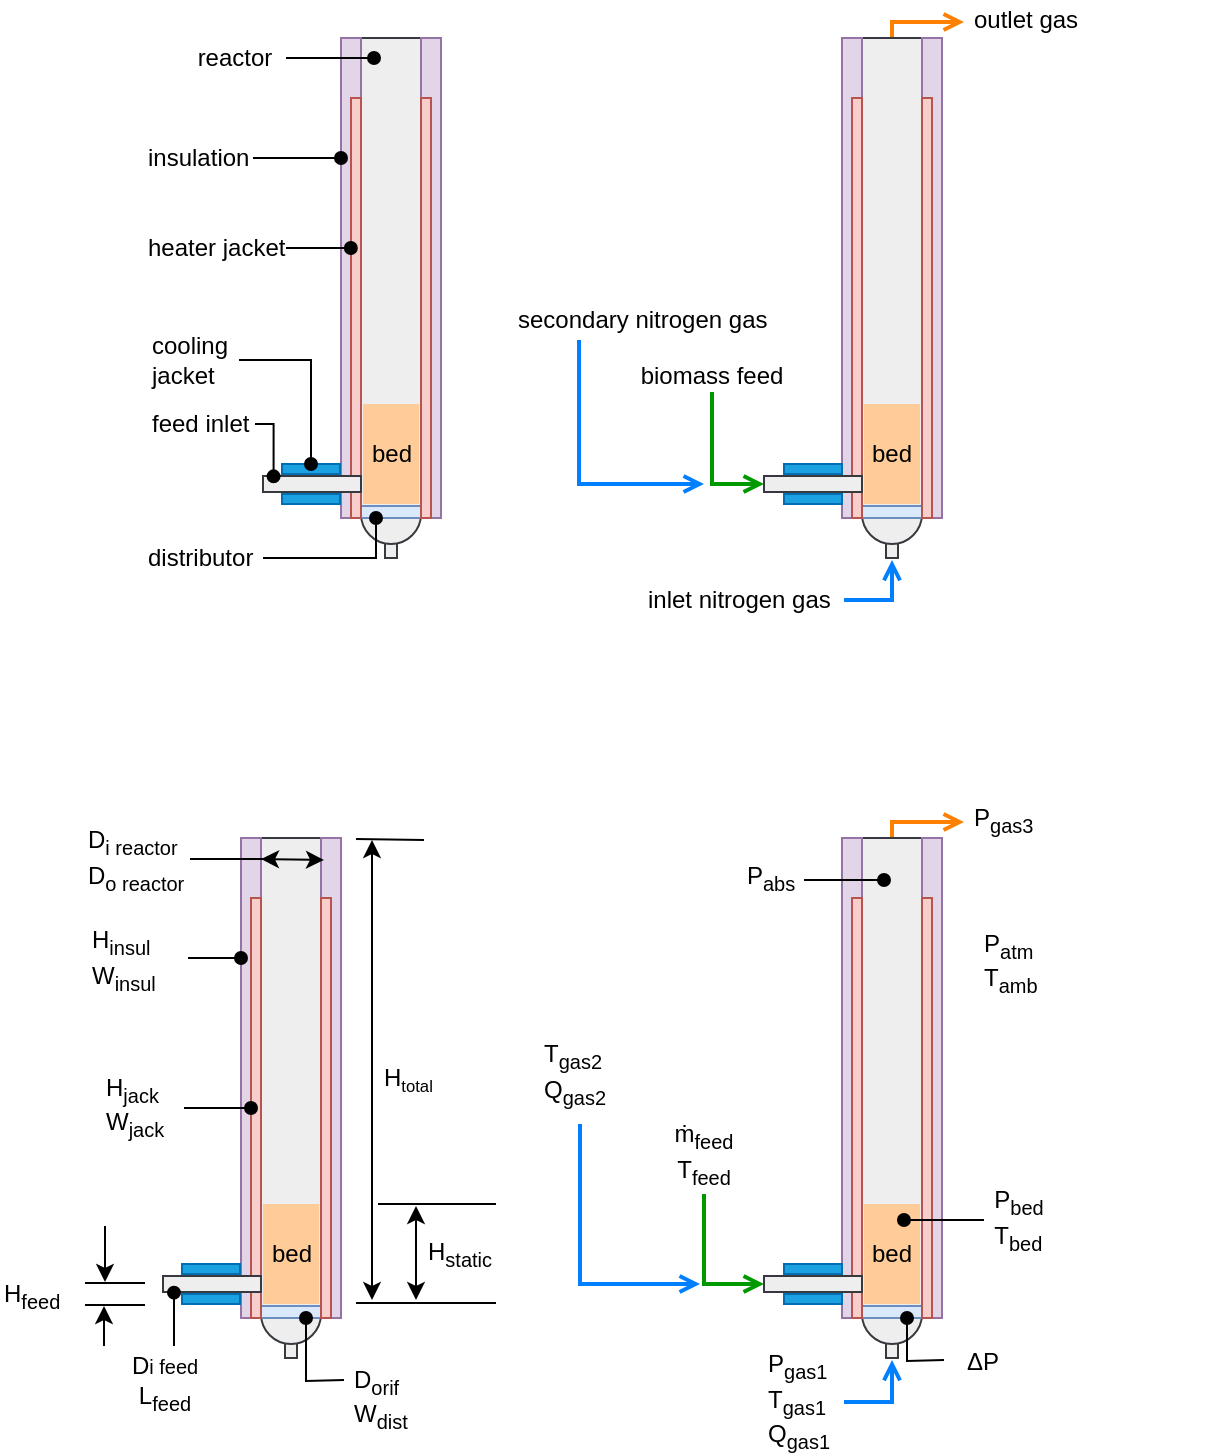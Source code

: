 <mxfile version="14.8.5" type="device"><diagram id="4ad51fd3-70ff-a4e5-f677-8db5c6e52edb" name="Page-1"><mxGraphModel dx="892" dy="936" grid="1" gridSize="10" guides="1" tooltips="1" connect="1" arrows="1" fold="1" page="1" pageScale="1" pageWidth="850" pageHeight="1100" background="#ffffff" math="0" shadow="0"><root><mxCell id="0"/><mxCell id="1" parent="0"/><mxCell id="55" style="edgeStyle=orthogonalEdgeStyle;rounded=0;html=1;exitX=0.5;exitY=0;endArrow=open;endFill=0;jettySize=auto;orthogonalLoop=1;fontSize=12;strokeColor=#FF8000;strokeWidth=2;" parent="1" edge="1"><mxGeometry relative="1" as="geometry"><Array as="points"><mxPoint x="594" y="71"/></Array><mxPoint x="630" y="71" as="targetPoint"/><mxPoint x="594" y="81" as="sourcePoint"/></mxGeometry></mxCell><mxCell id="58" style="edgeStyle=orthogonalEdgeStyle;rounded=0;html=1;entryX=0;entryY=0.5;startArrow=none;startFill=0;endArrow=open;endFill=0;jettySize=auto;orthogonalLoop=1;fontSize=12;exitX=0.5;exitY=1;fillColor=#ffcccc;strokeColor=#009900;strokeWidth=2;entryDx=0;entryDy=0;" parent="1" source="87" target="SjEWDNqRwHLaJAP08Qvx-151" edge="1"><mxGeometry relative="1" as="geometry"><mxPoint x="407" y="-206.882" as="sourcePoint"/></mxGeometry></mxCell><mxCell id="83" value="&lt;div style=&quot;text-align: left&quot;&gt;&lt;span&gt;outlet gas&lt;/span&gt;&lt;/div&gt;" style="text;html=1;strokeColor=none;fillColor=none;align=left;verticalAlign=middle;whiteSpace=wrap;rounded=0;fontSize=12;" parent="1" vertex="1"><mxGeometry x="633" y="60" width="70" height="20" as="geometry"/></mxCell><mxCell id="87" value="biomass feed&lt;br&gt;" style="text;html=1;strokeColor=none;fillColor=none;align=center;verticalAlign=middle;whiteSpace=wrap;rounded=0;fontSize=12;" parent="1" vertex="1"><mxGeometry x="444" y="240" width="120" height="16" as="geometry"/></mxCell><mxCell id="88" value="inlet nitrogen gas&lt;br&gt;" style="text;html=1;strokeColor=none;fillColor=none;align=left;verticalAlign=middle;whiteSpace=wrap;rounded=0;fontSize=12;" parent="1" vertex="1"><mxGeometry x="470" y="350" width="100" height="20" as="geometry"/></mxCell><mxCell id="SjEWDNqRwHLaJAP08Qvx-155" style="edgeStyle=orthogonalEdgeStyle;rounded=0;orthogonalLoop=1;jettySize=auto;html=1;exitX=0.25;exitY=1;exitDx=0;exitDy=0;endArrow=open;endFill=0;strokeColor=#007FFF;strokeWidth=2;fontSize=12;" parent="1" source="T4UXNO0-VUE7IAKGCVnR-90" edge="1"><mxGeometry relative="1" as="geometry"><mxPoint x="500" y="302" as="targetPoint"/><Array as="points"><mxPoint x="438" y="302"/></Array><mxPoint x="437.833" y="199.667" as="sourcePoint"/></mxGeometry></mxCell><mxCell id="T4UXNO0-VUE7IAKGCVnR-90" value="secondary nitrogen gas&lt;br&gt;" style="text;html=1;strokeColor=none;fillColor=none;align=left;verticalAlign=middle;whiteSpace=wrap;rounded=0;fontSize=12;" parent="1" vertex="1"><mxGeometry x="405" y="210" width="130" height="20" as="geometry"/></mxCell><mxCell id="SjEWDNqRwHLaJAP08Qvx-96" value="&lt;div style=&quot;text-align: center&quot;&gt;&lt;span&gt;reactor&lt;/span&gt;&lt;/div&gt;" style="text;html=1;strokeColor=none;fillColor=none;align=center;verticalAlign=middle;whiteSpace=wrap;rounded=0;fontSize=12;" parent="1" vertex="1"><mxGeometry x="240" y="79" width="51" height="20" as="geometry"/></mxCell><mxCell id="SjEWDNqRwHLaJAP08Qvx-98" value="insulation&lt;br&gt;" style="text;html=1;strokeColor=none;fillColor=none;align=left;verticalAlign=middle;whiteSpace=wrap;rounded=0;fontSize=12;" parent="1" vertex="1"><mxGeometry x="219.5" y="129" width="55" height="20" as="geometry"/></mxCell><mxCell id="SjEWDNqRwHLaJAP08Qvx-100" value="heater jacket" style="text;html=1;strokeColor=none;fillColor=none;align=left;verticalAlign=middle;whiteSpace=wrap;rounded=0;fontSize=12;" parent="1" vertex="1"><mxGeometry x="220" y="174" width="71" height="20" as="geometry"/></mxCell><mxCell id="SjEWDNqRwHLaJAP08Qvx-104" value="feed inlet" style="text;html=1;strokeColor=none;fillColor=none;align=left;verticalAlign=middle;whiteSpace=wrap;rounded=0;fontSize=12;" parent="1" vertex="1"><mxGeometry x="221.5" y="262" width="54" height="20" as="geometry"/></mxCell><mxCell id="SjEWDNqRwHLaJAP08Qvx-115" value="distributor" style="text;html=1;strokeColor=none;fillColor=none;align=left;verticalAlign=middle;whiteSpace=wrap;rounded=0;fontSize=12;" parent="1" vertex="1"><mxGeometry x="219.5" y="329" width="60" height="20" as="geometry"/></mxCell><mxCell id="SjEWDNqRwHLaJAP08Qvx-137" style="rounded=0;orthogonalLoop=1;jettySize=auto;html=1;exitX=0.5;exitY=0;exitDx=0;exitDy=0;entryX=0.25;entryY=1;entryDx=0;entryDy=0;endArrow=oval;endFill=1;fontSize=12;" parent="1" edge="1"><mxGeometry relative="1" as="geometry"><mxPoint x="353" y="610" as="sourcePoint"/></mxGeometry></mxCell><mxCell id="90" style="edgeStyle=orthogonalEdgeStyle;rounded=0;html=1;exitX=1;exitY=0.5;startArrow=none;startFill=0;endArrow=open;endFill=0;endSize=6;jettySize=auto;orthogonalLoop=1;fontSize=12;fillColor=#0050ef;strokeColor=#007FFF;strokeWidth=2;exitDx=0;exitDy=0;" parent="1" source="88" edge="1"><mxGeometry relative="1" as="geometry"><mxPoint x="570" y="390" as="sourcePoint"/><mxPoint x="594" y="340" as="targetPoint"/></mxGeometry></mxCell><mxCell id="SjEWDNqRwHLaJAP08Qvx-93" value="" style="rounded=0;whiteSpace=wrap;html=1;fillColor=#eeeeee;strokeColor=#36393d;" parent="1" vertex="1"><mxGeometry x="340.5" y="329" width="6" height="10" as="geometry"/></mxCell><mxCell id="SjEWDNqRwHLaJAP08Qvx-90" value="" style="ellipse;whiteSpace=wrap;html=1;aspect=fixed;fillColor=#eeeeee;strokeColor=#36393d;" parent="1" vertex="1"><mxGeometry x="328.5" y="302" width="30" height="30" as="geometry"/></mxCell><mxCell id="hAbOn82u2YmF8EZEdSJt-90" value="" style="rounded=0;whiteSpace=wrap;html=1;fillColor=#eeeeee;strokeColor=#36393d;" parent="1" vertex="1"><mxGeometry x="328.5" y="79" width="30" height="240" as="geometry"/></mxCell><mxCell id="hAbOn82u2YmF8EZEdSJt-91" value="" style="rounded=0;whiteSpace=wrap;html=1;fillColor=#e1d5e7;strokeColor=#9673a6;" parent="1" vertex="1"><mxGeometry x="358.5" y="79" width="10" height="240" as="geometry"/></mxCell><mxCell id="hAbOn82u2YmF8EZEdSJt-92" value="" style="rounded=0;whiteSpace=wrap;html=1;fillColor=#e1d5e7;strokeColor=#9673a6;" parent="1" vertex="1"><mxGeometry x="318.5" y="79" width="10" height="240" as="geometry"/></mxCell><mxCell id="hAbOn82u2YmF8EZEdSJt-93" value="" style="rounded=0;whiteSpace=wrap;html=1;fillColor=#dae8fc;fontSize=12;align=left;strokeColor=#6c8ebf;" parent="1" vertex="1"><mxGeometry x="328.5" y="313" width="30" height="6" as="geometry"/></mxCell><mxCell id="hAbOn82u2YmF8EZEdSJt-95" value="" style="rounded=0;whiteSpace=wrap;html=1;fillColor=#f8cecc;strokeColor=#b85450;" parent="1" vertex="1"><mxGeometry x="358.5" y="109" width="5" height="210" as="geometry"/></mxCell><mxCell id="hAbOn82u2YmF8EZEdSJt-96" value="" style="rounded=0;whiteSpace=wrap;html=1;fillColor=#f8cecc;strokeColor=#b85450;" parent="1" vertex="1"><mxGeometry x="323.5" y="109" width="5" height="210" as="geometry"/></mxCell><mxCell id="hAbOn82u2YmF8EZEdSJt-97" value="bed" style="rounded=0;whiteSpace=wrap;html=1;fontSize=12;align=center;fillColor=#FFCC99;strokeColor=none;" parent="1" vertex="1"><mxGeometry x="329.5" y="262" width="28" height="50" as="geometry"/></mxCell><mxCell id="hAbOn82u2YmF8EZEdSJt-98" value="" style="rounded=0;whiteSpace=wrap;html=1;fillColor=#eeeeee;strokeColor=#36393d;" parent="1" vertex="1"><mxGeometry x="279.5" y="298" width="49" height="8" as="geometry"/></mxCell><mxCell id="SjEWDNqRwHLaJAP08Qvx-142" value="" style="rounded=0;whiteSpace=wrap;html=1;fillColor=#eeeeee;strokeColor=#36393d;" parent="1" vertex="1"><mxGeometry x="591" y="329" width="6" height="10" as="geometry"/></mxCell><mxCell id="SjEWDNqRwHLaJAP08Qvx-143" value="" style="ellipse;whiteSpace=wrap;html=1;aspect=fixed;fillColor=#eeeeee;strokeColor=#36393d;" parent="1" vertex="1"><mxGeometry x="579" y="302" width="30" height="30" as="geometry"/></mxCell><mxCell id="SjEWDNqRwHLaJAP08Qvx-144" value="" style="rounded=0;whiteSpace=wrap;html=1;fillColor=#eeeeee;strokeColor=#36393d;" parent="1" vertex="1"><mxGeometry x="579" y="79" width="30" height="240" as="geometry"/></mxCell><mxCell id="SjEWDNqRwHLaJAP08Qvx-145" value="" style="rounded=0;whiteSpace=wrap;html=1;fillColor=#e1d5e7;strokeColor=#9673a6;" parent="1" vertex="1"><mxGeometry x="609" y="79" width="10" height="240" as="geometry"/></mxCell><mxCell id="SjEWDNqRwHLaJAP08Qvx-146" value="" style="rounded=0;whiteSpace=wrap;html=1;fillColor=#e1d5e7;strokeColor=#9673a6;" parent="1" vertex="1"><mxGeometry x="569" y="79" width="10" height="240" as="geometry"/></mxCell><mxCell id="SjEWDNqRwHLaJAP08Qvx-147" value="" style="rounded=0;whiteSpace=wrap;html=1;fillColor=#dae8fc;fontSize=12;align=left;strokeColor=#6c8ebf;" parent="1" vertex="1"><mxGeometry x="579" y="313" width="30" height="6" as="geometry"/></mxCell><mxCell id="SjEWDNqRwHLaJAP08Qvx-148" value="" style="rounded=0;whiteSpace=wrap;html=1;fillColor=#f8cecc;strokeColor=#b85450;" parent="1" vertex="1"><mxGeometry x="609" y="109" width="5" height="210" as="geometry"/></mxCell><mxCell id="SjEWDNqRwHLaJAP08Qvx-149" value="" style="rounded=0;whiteSpace=wrap;html=1;fillColor=#f8cecc;strokeColor=#b85450;" parent="1" vertex="1"><mxGeometry x="574" y="109" width="5" height="210" as="geometry"/></mxCell><mxCell id="SjEWDNqRwHLaJAP08Qvx-150" value="bed" style="rounded=0;whiteSpace=wrap;html=1;fontSize=12;align=center;fillColor=#FFCC99;strokeColor=none;" parent="1" vertex="1"><mxGeometry x="580" y="262" width="28" height="50" as="geometry"/></mxCell><mxCell id="SjEWDNqRwHLaJAP08Qvx-151" value="" style="rounded=0;whiteSpace=wrap;html=1;fillColor=#eeeeee;strokeColor=#36393d;" parent="1" vertex="1"><mxGeometry x="530" y="298" width="49" height="8" as="geometry"/></mxCell><mxCell id="SjEWDNqRwHLaJAP08Qvx-113" value="" style="endArrow=oval;html=1;fontSize=12;exitX=1;exitY=0.5;exitDx=0;exitDy=0;endFill=1;" parent="1" source="SjEWDNqRwHLaJAP08Qvx-96" edge="1"><mxGeometry width="50" height="50" relative="1" as="geometry"><mxPoint x="180" y="420" as="sourcePoint"/><mxPoint x="335" y="89" as="targetPoint"/></mxGeometry></mxCell><mxCell id="SjEWDNqRwHLaJAP08Qvx-114" style="edgeStyle=orthogonalEdgeStyle;rounded=0;orthogonalLoop=1;jettySize=auto;html=1;exitX=1;exitY=0.5;exitDx=0;exitDy=0;endArrow=oval;endFill=1;fontSize=12;entryX=0;entryY=0.25;entryDx=0;entryDy=0;" parent="1" source="SjEWDNqRwHLaJAP08Qvx-98" target="hAbOn82u2YmF8EZEdSJt-92" edge="1"><mxGeometry relative="1" as="geometry"><mxPoint x="320" y="140" as="targetPoint"/></mxGeometry></mxCell><mxCell id="NOLON01E7DxUHI6wluDE-100" style="edgeStyle=orthogonalEdgeStyle;rounded=0;orthogonalLoop=1;jettySize=auto;html=1;exitX=1;exitY=0.5;exitDx=0;exitDy=0;entryX=0.25;entryY=1;entryDx=0;entryDy=0;endArrow=oval;endFill=1;" parent="1" source="SjEWDNqRwHLaJAP08Qvx-115" target="hAbOn82u2YmF8EZEdSJt-93" edge="1"><mxGeometry relative="1" as="geometry"/></mxCell><mxCell id="Pocthc17qIwH0nj-Cprf-90" style="edgeStyle=orthogonalEdgeStyle;rounded=0;orthogonalLoop=1;jettySize=auto;html=1;exitX=1;exitY=0.5;exitDx=0;exitDy=0;entryX=0;entryY=0.5;entryDx=0;entryDy=0;endArrow=oval;endFill=1;" parent="1" source="SjEWDNqRwHLaJAP08Qvx-100" edge="1"><mxGeometry relative="1" as="geometry"><mxPoint x="323.414" y="184.034" as="targetPoint"/></mxGeometry></mxCell><mxCell id="lckenigirCeKDrySa6JL-90" value="" style="rounded=0;whiteSpace=wrap;html=1;fillColor=#1ba1e2;strokeColor=#006EAF;fontColor=#ffffff;" parent="1" vertex="1"><mxGeometry x="289" y="292" width="29" height="5" as="geometry"/></mxCell><mxCell id="lckenigirCeKDrySa6JL-91" value="" style="rounded=0;whiteSpace=wrap;html=1;fillColor=#1ba1e2;strokeColor=#006EAF;fontColor=#ffffff;" parent="1" vertex="1"><mxGeometry x="289" y="307" width="29" height="5" as="geometry"/></mxCell><mxCell id="lckenigirCeKDrySa6JL-94" style="edgeStyle=orthogonalEdgeStyle;rounded=0;orthogonalLoop=1;jettySize=auto;html=1;exitX=1;exitY=0.5;exitDx=0;exitDy=0;entryX=0.108;entryY=0.022;entryDx=0;entryDy=0;entryPerimeter=0;endArrow=oval;endFill=1;" parent="1" source="SjEWDNqRwHLaJAP08Qvx-104" target="hAbOn82u2YmF8EZEdSJt-98" edge="1"><mxGeometry relative="1" as="geometry"/></mxCell><mxCell id="lckenigirCeKDrySa6JL-96" style="edgeStyle=orthogonalEdgeStyle;rounded=0;orthogonalLoop=1;jettySize=auto;html=1;exitX=1;exitY=0.5;exitDx=0;exitDy=0;entryX=0.5;entryY=0;entryDx=0;entryDy=0;endArrow=oval;endFill=1;" parent="1" source="lckenigirCeKDrySa6JL-95" target="lckenigirCeKDrySa6JL-90" edge="1"><mxGeometry relative="1" as="geometry"/></mxCell><mxCell id="lckenigirCeKDrySa6JL-95" value="cooling&lt;br&gt;jacket&lt;br&gt;" style="text;html=1;strokeColor=none;fillColor=none;align=left;verticalAlign=middle;whiteSpace=wrap;rounded=0;fontSize=12;" parent="1" vertex="1"><mxGeometry x="221.5" y="230" width="46" height="20" as="geometry"/></mxCell><mxCell id="lckenigirCeKDrySa6JL-97" value="" style="rounded=0;whiteSpace=wrap;html=1;fillColor=#1ba1e2;strokeColor=#006EAF;fontColor=#ffffff;" parent="1" vertex="1"><mxGeometry x="540" y="307" width="29" height="5" as="geometry"/></mxCell><mxCell id="lckenigirCeKDrySa6JL-98" value="" style="rounded=0;whiteSpace=wrap;html=1;fillColor=#1ba1e2;strokeColor=#006EAF;fontColor=#ffffff;" parent="1" vertex="1"><mxGeometry x="540" y="292" width="29" height="5" as="geometry"/></mxCell><mxCell id="XcNy8HgFkYAePcjK_1Oy-90" style="edgeStyle=orthogonalEdgeStyle;rounded=0;html=1;exitX=0.5;exitY=0;endArrow=open;endFill=0;jettySize=auto;orthogonalLoop=1;fontSize=12;strokeColor=#FF8000;strokeWidth=2;" parent="1" edge="1"><mxGeometry relative="1" as="geometry"><Array as="points"><mxPoint x="594" y="471"/></Array><mxPoint x="630" y="471" as="targetPoint"/><mxPoint x="594" y="481" as="sourcePoint"/></mxGeometry></mxCell><mxCell id="XcNy8HgFkYAePcjK_1Oy-91" style="edgeStyle=orthogonalEdgeStyle;rounded=0;html=1;entryX=0;entryY=0.5;startArrow=none;startFill=0;endArrow=open;endFill=0;jettySize=auto;orthogonalLoop=1;fontSize=12;exitX=0.5;exitY=1;fillColor=#ffcccc;strokeColor=#009900;strokeWidth=2;entryDx=0;entryDy=0;" parent="1" source="XcNy8HgFkYAePcjK_1Oy-93" target="XcNy8HgFkYAePcjK_1Oy-118" edge="1"><mxGeometry relative="1" as="geometry"><mxPoint x="407" y="193.118" as="sourcePoint"/></mxGeometry></mxCell><mxCell id="XcNy8HgFkYAePcjK_1Oy-92" value="&lt;div style=&quot;text-align: left&quot;&gt;P&lt;sub&gt;gas3&lt;/sub&gt;&lt;/div&gt;" style="text;html=1;strokeColor=none;fillColor=none;align=left;verticalAlign=middle;whiteSpace=wrap;rounded=0;fontSize=12;" parent="1" vertex="1"><mxGeometry x="633" y="460" width="122" height="20" as="geometry"/></mxCell><mxCell id="XcNy8HgFkYAePcjK_1Oy-93" value="ṁ&lt;sub&gt;feed&lt;/sub&gt;&lt;br&gt;T&lt;sub&gt;feed&lt;/sub&gt;" style="text;html=1;strokeColor=none;fillColor=none;align=center;verticalAlign=bottom;whiteSpace=wrap;rounded=0;fontSize=12;" parent="1" vertex="1"><mxGeometry x="470" y="621" width="60" height="36" as="geometry"/></mxCell><mxCell id="XcNy8HgFkYAePcjK_1Oy-94" value="P&lt;sub&gt;gas1&lt;/sub&gt;&lt;br&gt;T&lt;sub&gt;gas1&lt;/sub&gt;&lt;br&gt;Q&lt;sub&gt;gas1&lt;/sub&gt;" style="text;html=1;strokeColor=none;fillColor=none;align=left;verticalAlign=middle;whiteSpace=wrap;rounded=0;fontSize=12;" parent="1" vertex="1"><mxGeometry x="530" y="735" width="40" height="52" as="geometry"/></mxCell><mxCell id="XcNy8HgFkYAePcjK_1Oy-96" value="T&lt;sub&gt;gas2&lt;/sub&gt;&lt;br&gt;Q&lt;sub&gt;gas2&lt;/sub&gt;" style="text;html=1;strokeColor=none;fillColor=none;align=left;verticalAlign=middle;whiteSpace=wrap;rounded=0;fontSize=12;" parent="1" vertex="1"><mxGeometry x="418" y="572" width="40" height="49" as="geometry"/></mxCell><mxCell id="XcNy8HgFkYAePcjK_1Oy-97" value="&lt;div style=&quot;text-align: left&quot;&gt;D&lt;sub&gt;i reactor&lt;/sub&gt;&lt;/div&gt;&lt;div style=&quot;text-align: left&quot;&gt;D&lt;sub&gt;o reactor&lt;/sub&gt;&lt;/div&gt;" style="text;html=1;strokeColor=none;fillColor=none;align=left;verticalAlign=middle;whiteSpace=wrap;rounded=0;fontSize=12;" parent="1" vertex="1"><mxGeometry x="190" y="470" width="53" height="39" as="geometry"/></mxCell><mxCell id="XcNy8HgFkYAePcjK_1Oy-98" style="edgeStyle=orthogonalEdgeStyle;rounded=0;html=1;exitX=1;exitY=0.5;startArrow=none;startFill=0;endArrow=open;endFill=0;endSize=6;jettySize=auto;orthogonalLoop=1;fontSize=12;fillColor=#0050ef;strokeColor=#007FFF;strokeWidth=2;exitDx=0;exitDy=0;" parent="1" source="XcNy8HgFkYAePcjK_1Oy-94" edge="1"><mxGeometry relative="1" as="geometry"><mxPoint x="570" y="790" as="sourcePoint"/><mxPoint x="594" y="740" as="targetPoint"/></mxGeometry></mxCell><mxCell id="XcNy8HgFkYAePcjK_1Oy-99" value="" style="rounded=0;whiteSpace=wrap;html=1;fillColor=#eeeeee;strokeColor=#36393d;" parent="1" vertex="1"><mxGeometry x="290.5" y="729" width="6" height="10" as="geometry"/></mxCell><mxCell id="XcNy8HgFkYAePcjK_1Oy-100" value="" style="ellipse;whiteSpace=wrap;html=1;aspect=fixed;fillColor=#eeeeee;strokeColor=#36393d;" parent="1" vertex="1"><mxGeometry x="278.5" y="702" width="30" height="30" as="geometry"/></mxCell><mxCell id="XcNy8HgFkYAePcjK_1Oy-101" value="" style="rounded=0;whiteSpace=wrap;html=1;fillColor=#eeeeee;strokeColor=#36393d;" parent="1" vertex="1"><mxGeometry x="278.5" y="479" width="30" height="240" as="geometry"/></mxCell><mxCell id="XcNy8HgFkYAePcjK_1Oy-102" value="" style="rounded=0;whiteSpace=wrap;html=1;fillColor=#e1d5e7;strokeColor=#9673a6;" parent="1" vertex="1"><mxGeometry x="308.5" y="479" width="10" height="240" as="geometry"/></mxCell><mxCell id="XcNy8HgFkYAePcjK_1Oy-103" value="" style="rounded=0;whiteSpace=wrap;html=1;fillColor=#e1d5e7;strokeColor=#9673a6;" parent="1" vertex="1"><mxGeometry x="268.5" y="479" width="10" height="240" as="geometry"/></mxCell><mxCell id="XcNy8HgFkYAePcjK_1Oy-104" value="" style="rounded=0;whiteSpace=wrap;html=1;fillColor=#dae8fc;fontSize=12;align=left;strokeColor=#6c8ebf;" parent="1" vertex="1"><mxGeometry x="278.5" y="713" width="30" height="6" as="geometry"/></mxCell><mxCell id="XcNy8HgFkYAePcjK_1Oy-105" value="" style="rounded=0;whiteSpace=wrap;html=1;fillColor=#f8cecc;strokeColor=#b85450;" parent="1" vertex="1"><mxGeometry x="308.5" y="509" width="5" height="210" as="geometry"/></mxCell><mxCell id="XcNy8HgFkYAePcjK_1Oy-106" value="" style="rounded=0;whiteSpace=wrap;html=1;fillColor=#f8cecc;strokeColor=#b85450;" parent="1" vertex="1"><mxGeometry x="273.5" y="509" width="5" height="210" as="geometry"/></mxCell><mxCell id="XcNy8HgFkYAePcjK_1Oy-107" value="bed" style="rounded=0;whiteSpace=wrap;html=1;fontSize=12;align=center;fillColor=#FFCC99;strokeColor=none;" parent="1" vertex="1"><mxGeometry x="279.5" y="662" width="28" height="50" as="geometry"/></mxCell><mxCell id="XcNy8HgFkYAePcjK_1Oy-108" value="" style="rounded=0;whiteSpace=wrap;html=1;fillColor=#eeeeee;strokeColor=#36393d;" parent="1" vertex="1"><mxGeometry x="229.5" y="698" width="49" height="8" as="geometry"/></mxCell><mxCell id="XcNy8HgFkYAePcjK_1Oy-109" value="" style="rounded=0;whiteSpace=wrap;html=1;fillColor=#eeeeee;strokeColor=#36393d;" parent="1" vertex="1"><mxGeometry x="591" y="729" width="6" height="10" as="geometry"/></mxCell><mxCell id="XcNy8HgFkYAePcjK_1Oy-110" value="" style="ellipse;whiteSpace=wrap;html=1;aspect=fixed;fillColor=#eeeeee;strokeColor=#36393d;" parent="1" vertex="1"><mxGeometry x="579" y="702" width="30" height="30" as="geometry"/></mxCell><mxCell id="XcNy8HgFkYAePcjK_1Oy-111" value="" style="rounded=0;whiteSpace=wrap;html=1;fillColor=#eeeeee;strokeColor=#36393d;" parent="1" vertex="1"><mxGeometry x="579" y="479" width="30" height="240" as="geometry"/></mxCell><mxCell id="XcNy8HgFkYAePcjK_1Oy-112" value="" style="rounded=0;whiteSpace=wrap;html=1;fillColor=#e1d5e7;strokeColor=#9673a6;" parent="1" vertex="1"><mxGeometry x="609" y="479" width="10" height="240" as="geometry"/></mxCell><mxCell id="XcNy8HgFkYAePcjK_1Oy-113" value="" style="rounded=0;whiteSpace=wrap;html=1;fillColor=#e1d5e7;strokeColor=#9673a6;" parent="1" vertex="1"><mxGeometry x="569" y="479" width="10" height="240" as="geometry"/></mxCell><mxCell id="XcNy8HgFkYAePcjK_1Oy-114" value="" style="rounded=0;whiteSpace=wrap;html=1;fillColor=#dae8fc;fontSize=12;align=left;strokeColor=#6c8ebf;" parent="1" vertex="1"><mxGeometry x="579" y="713" width="30" height="6" as="geometry"/></mxCell><mxCell id="XcNy8HgFkYAePcjK_1Oy-115" value="" style="rounded=0;whiteSpace=wrap;html=1;fillColor=#f8cecc;strokeColor=#b85450;" parent="1" vertex="1"><mxGeometry x="609" y="509" width="5" height="210" as="geometry"/></mxCell><mxCell id="XcNy8HgFkYAePcjK_1Oy-116" value="" style="rounded=0;whiteSpace=wrap;html=1;fillColor=#f8cecc;strokeColor=#b85450;" parent="1" vertex="1"><mxGeometry x="574" y="509" width="5" height="210" as="geometry"/></mxCell><mxCell id="XcNy8HgFkYAePcjK_1Oy-117" value="bed" style="rounded=0;whiteSpace=wrap;html=1;fontSize=12;align=center;fillColor=#FFCC99;strokeColor=none;" parent="1" vertex="1"><mxGeometry x="580" y="662" width="28" height="50" as="geometry"/></mxCell><mxCell id="XcNy8HgFkYAePcjK_1Oy-118" value="" style="rounded=0;whiteSpace=wrap;html=1;fillColor=#eeeeee;strokeColor=#36393d;" parent="1" vertex="1"><mxGeometry x="530" y="698" width="49" height="8" as="geometry"/></mxCell><mxCell id="XcNy8HgFkYAePcjK_1Oy-119" value="" style="rounded=0;whiteSpace=wrap;html=1;fillColor=#1ba1e2;strokeColor=#006EAF;fontColor=#ffffff;" parent="1" vertex="1"><mxGeometry x="239" y="692" width="29" height="5" as="geometry"/></mxCell><mxCell id="XcNy8HgFkYAePcjK_1Oy-120" value="" style="rounded=0;whiteSpace=wrap;html=1;fillColor=#1ba1e2;strokeColor=#006EAF;fontColor=#ffffff;" parent="1" vertex="1"><mxGeometry x="239" y="707" width="29" height="5" as="geometry"/></mxCell><mxCell id="XcNy8HgFkYAePcjK_1Oy-121" value="" style="rounded=0;whiteSpace=wrap;html=1;fillColor=#1ba1e2;strokeColor=#006EAF;fontColor=#ffffff;" parent="1" vertex="1"><mxGeometry x="540" y="707" width="29" height="5" as="geometry"/></mxCell><mxCell id="XcNy8HgFkYAePcjK_1Oy-122" value="" style="rounded=0;whiteSpace=wrap;html=1;fillColor=#1ba1e2;strokeColor=#006EAF;fontColor=#ffffff;" parent="1" vertex="1"><mxGeometry x="540" y="692" width="29" height="5" as="geometry"/></mxCell><mxCell id="XcNy8HgFkYAePcjK_1Oy-123" value="" style="endArrow=classic;startArrow=classic;html=1;" parent="1" edge="1"><mxGeometry width="50" height="50" relative="1" as="geometry"><mxPoint x="278.5" y="489.5" as="sourcePoint"/><mxPoint x="310" y="490" as="targetPoint"/></mxGeometry></mxCell><mxCell id="XcNy8HgFkYAePcjK_1Oy-124" style="edgeStyle=orthogonalEdgeStyle;rounded=0;orthogonalLoop=1;jettySize=auto;html=1;exitX=1;exitY=0.5;exitDx=0;exitDy=0;entryX=1.267;entryY=0.044;entryDx=0;entryDy=0;entryPerimeter=0;endArrow=none;endFill=0;" parent="1" source="XcNy8HgFkYAePcjK_1Oy-97" target="XcNy8HgFkYAePcjK_1Oy-103" edge="1"><mxGeometry relative="1" as="geometry"/></mxCell><mxCell id="XcNy8HgFkYAePcjK_1Oy-125" value="" style="endArrow=none;html=1;" parent="1" edge="1"><mxGeometry width="50" height="50" relative="1" as="geometry"><mxPoint x="337" y="662" as="sourcePoint"/><mxPoint x="396" y="662" as="targetPoint"/></mxGeometry></mxCell><mxCell id="XcNy8HgFkYAePcjK_1Oy-126" value="" style="endArrow=none;html=1;" parent="1" edge="1"><mxGeometry width="50" height="50" relative="1" as="geometry"><mxPoint x="326" y="711.5" as="sourcePoint"/><mxPoint x="396" y="711.5" as="targetPoint"/></mxGeometry></mxCell><mxCell id="XcNy8HgFkYAePcjK_1Oy-127" value="" style="endArrow=classic;startArrow=classic;html=1;" parent="1" edge="1"><mxGeometry width="50" height="50" relative="1" as="geometry"><mxPoint x="356" y="710" as="sourcePoint"/><mxPoint x="356" y="663" as="targetPoint"/></mxGeometry></mxCell><mxCell id="XcNy8HgFkYAePcjK_1Oy-128" value="H&lt;sub&gt;static&lt;/sub&gt;" style="text;html=1;resizable=0;points=[];align=left;verticalAlign=middle;labelBackgroundColor=#ffffff;" parent="XcNy8HgFkYAePcjK_1Oy-127" vertex="1" connectable="0"><mxGeometry x="-0.03" y="1" relative="1" as="geometry"><mxPoint x="5" as="offset"/></mxGeometry></mxCell><mxCell id="XcNy8HgFkYAePcjK_1Oy-129" value="" style="endArrow=classic;startArrow=classic;html=1;" parent="1" edge="1"><mxGeometry width="50" height="50" relative="1" as="geometry"><mxPoint x="334" y="710" as="sourcePoint"/><mxPoint x="334" y="480" as="targetPoint"/></mxGeometry></mxCell><mxCell id="XcNy8HgFkYAePcjK_1Oy-130" value="H&lt;span style=&quot;font-size: 10px&quot;&gt;&lt;sub&gt;total&lt;/sub&gt;&lt;/span&gt;" style="text;html=1;resizable=0;points=[];align=left;verticalAlign=middle;labelBackgroundColor=#ffffff;" parent="XcNy8HgFkYAePcjK_1Oy-129" vertex="1" connectable="0"><mxGeometry x="-0.03" y="1" relative="1" as="geometry"><mxPoint x="5" as="offset"/></mxGeometry></mxCell><mxCell id="XcNy8HgFkYAePcjK_1Oy-131" value="" style="endArrow=none;html=1;" parent="1" edge="1"><mxGeometry width="50" height="50" relative="1" as="geometry"><mxPoint x="326" y="479.5" as="sourcePoint"/><mxPoint x="360" y="480" as="targetPoint"/></mxGeometry></mxCell><mxCell id="XcNy8HgFkYAePcjK_1Oy-132" value="" style="endArrow=none;html=1;" parent="1" edge="1"><mxGeometry width="50" height="50" relative="1" as="geometry"><mxPoint x="190.5" y="701.5" as="sourcePoint"/><mxPoint x="220.5" y="701.5" as="targetPoint"/></mxGeometry></mxCell><mxCell id="XcNy8HgFkYAePcjK_1Oy-133" value="" style="endArrow=none;html=1;" parent="1" edge="1"><mxGeometry width="50" height="50" relative="1" as="geometry"><mxPoint x="190.5" y="712.5" as="sourcePoint"/><mxPoint x="220.5" y="712.5" as="targetPoint"/></mxGeometry></mxCell><mxCell id="XcNy8HgFkYAePcjK_1Oy-134" value="" style="endArrow=classic;html=1;verticalAlign=bottom;" parent="1" edge="1"><mxGeometry x="-1" y="-20" width="50" height="50" relative="1" as="geometry"><mxPoint x="200.5" y="673" as="sourcePoint"/><mxPoint x="200.5" y="701" as="targetPoint"/><mxPoint as="offset"/></mxGeometry></mxCell><mxCell id="XcNy8HgFkYAePcjK_1Oy-135" value="" style="endArrow=classic;html=1;" parent="1" edge="1"><mxGeometry width="50" height="50" relative="1" as="geometry"><mxPoint x="200" y="733" as="sourcePoint"/><mxPoint x="200" y="713" as="targetPoint"/></mxGeometry></mxCell><mxCell id="XcNy8HgFkYAePcjK_1Oy-136" value="H&lt;sub&gt;feed&lt;/sub&gt;" style="text;html=1;resizable=0;points=[];autosize=1;align=left;verticalAlign=top;spacingTop=-4;" parent="1" vertex="1"><mxGeometry x="148" y="696.5" width="40" height="20" as="geometry"/></mxCell><mxCell id="XcNy8HgFkYAePcjK_1Oy-137" value="" style="endArrow=oval;html=1;entryX=0.25;entryY=1;entryDx=0;entryDy=0;endFill=1;" parent="1" edge="1"><mxGeometry width="50" height="50" relative="1" as="geometry"><mxPoint x="235" y="750" as="sourcePoint"/><mxPoint x="235" y="706.333" as="targetPoint"/></mxGeometry></mxCell><mxCell id="XcNy8HgFkYAePcjK_1Oy-138" value="&lt;sub&gt;&lt;span style=&quot;font-size: 12px&quot;&gt;D&lt;/span&gt;i feed&lt;/sub&gt;&lt;br&gt;L&lt;sub&gt;feed&lt;/sub&gt;" style="text;html=1;resizable=0;points=[];align=center;verticalAlign=middle;labelBackgroundColor=#ffffff;" parent="XcNy8HgFkYAePcjK_1Oy-137" vertex="1" connectable="0"><mxGeometry x="-0.336" y="1" relative="1" as="geometry"><mxPoint x="-4" y="14" as="offset"/></mxGeometry></mxCell><mxCell id="XcNy8HgFkYAePcjK_1Oy-139" value="" style="endArrow=oval;html=1;endFill=1;entryX=0;entryY=0.25;entryDx=0;entryDy=0;exitX=1.01;exitY=0.425;exitDx=0;exitDy=0;exitPerimeter=0;" parent="1" target="XcNy8HgFkYAePcjK_1Oy-103" edge="1" source="XcNy8HgFkYAePcjK_1Oy-140"><mxGeometry width="50" height="50" relative="1" as="geometry"><mxPoint x="240" y="539" as="sourcePoint"/><mxPoint x="274" y="561" as="targetPoint"/></mxGeometry></mxCell><mxCell id="XcNy8HgFkYAePcjK_1Oy-140" value="H&lt;sub&gt;insul&lt;br&gt;&lt;/sub&gt;W&lt;sub&gt;insul&lt;/sub&gt;" style="text;html=1;resizable=0;points=[];autosize=1;align=left;verticalAlign=middle;spacingTop=-4;" parent="1" vertex="1"><mxGeometry x="191.5" y="522" width="50" height="40" as="geometry"/></mxCell><mxCell id="XcNy8HgFkYAePcjK_1Oy-141" value="" style="endArrow=oval;html=1;entryX=0;entryY=0.5;entryDx=0;entryDy=0;endFill=1;" parent="1" target="XcNy8HgFkYAePcjK_1Oy-106" edge="1"><mxGeometry width="50" height="50" relative="1" as="geometry"><mxPoint x="240" y="614" as="sourcePoint"/><mxPoint x="215" y="585" as="targetPoint"/></mxGeometry></mxCell><mxCell id="XcNy8HgFkYAePcjK_1Oy-142" value="H&lt;sub&gt;jack&lt;/sub&gt;&lt;br&gt;W&lt;sub&gt;jack&lt;/sub&gt;" style="text;html=1;resizable=0;points=[];autosize=1;align=left;verticalAlign=top;spacingTop=-4;" parent="1" vertex="1"><mxGeometry x="199" y="594" width="40" height="40" as="geometry"/></mxCell><mxCell id="XcNy8HgFkYAePcjK_1Oy-143" value="" style="endArrow=oval;html=1;entryX=0.75;entryY=1;entryDx=0;entryDy=0;endFill=1;edgeStyle=orthogonalEdgeStyle;rounded=0;" parent="1" target="XcNy8HgFkYAePcjK_1Oy-104" edge="1"><mxGeometry width="50" height="50" relative="1" as="geometry"><mxPoint x="320" y="750" as="sourcePoint"/><mxPoint x="358.5" y="760" as="targetPoint"/></mxGeometry></mxCell><mxCell id="XcNy8HgFkYAePcjK_1Oy-144" value="D&lt;sub&gt;orif&lt;/sub&gt;&lt;br&gt;W&lt;sub&gt;dist&lt;/sub&gt;" style="text;html=1;resizable=0;points=[];autosize=1;align=left;verticalAlign=top;spacingTop=-4;" parent="1" vertex="1"><mxGeometry x="323" y="740" width="40" height="40" as="geometry"/></mxCell><mxCell id="XcNy8HgFkYAePcjK_1Oy-145" value="" style="endArrow=oval;html=1;endFill=1;" parent="1" edge="1"><mxGeometry width="50" height="50" relative="1" as="geometry"><mxPoint x="550" y="500" as="sourcePoint"/><mxPoint x="590" y="500" as="targetPoint"/></mxGeometry></mxCell><mxCell id="XcNy8HgFkYAePcjK_1Oy-146" value="&lt;div style=&quot;text-align: right&quot;&gt;P&lt;sub&gt;abs&lt;/sub&gt;&lt;/div&gt;" style="text;html=1;resizable=0;points=[];align=center;verticalAlign=middle;labelBackgroundColor=#ffffff;" parent="XcNy8HgFkYAePcjK_1Oy-145" vertex="1" connectable="0"><mxGeometry x="-0.525" y="1" relative="1" as="geometry"><mxPoint x="-27" as="offset"/></mxGeometry></mxCell><mxCell id="XcNy8HgFkYAePcjK_1Oy-147" value="P&lt;sub&gt;atm&lt;/sub&gt;&lt;br&gt;T&lt;sub&gt;amb&lt;/sub&gt;" style="text;html=1;resizable=0;points=[];autosize=1;align=left;verticalAlign=top;spacingTop=-4;" parent="1" vertex="1"><mxGeometry x="638" y="522" width="40" height="40" as="geometry"/></mxCell><mxCell id="XcNy8HgFkYAePcjK_1Oy-148" value="" style="endArrow=oval;html=1;endFill=1;entryX=0.714;entryY=0.16;entryDx=0;entryDy=0;entryPerimeter=0;" parent="1" target="XcNy8HgFkYAePcjK_1Oy-117" edge="1"><mxGeometry width="50" height="50" relative="1" as="geometry"><mxPoint x="640" y="670" as="sourcePoint"/><mxPoint x="743" y="662" as="targetPoint"/></mxGeometry></mxCell><mxCell id="XcNy8HgFkYAePcjK_1Oy-149" value="&lt;div style=&quot;text-align: left&quot;&gt;P&lt;sub&gt;bed&lt;/sub&gt;&lt;/div&gt;&lt;div style=&quot;text-align: left&quot;&gt;T&lt;sub&gt;bed&lt;/sub&gt;&lt;/div&gt;" style="text;html=1;resizable=0;points=[];align=center;verticalAlign=middle;labelBackgroundColor=#ffffff;" parent="XcNy8HgFkYAePcjK_1Oy-148" vertex="1" connectable="0"><mxGeometry x="-0.47" relative="1" as="geometry"><mxPoint x="27" as="offset"/></mxGeometry></mxCell><mxCell id="XcNy8HgFkYAePcjK_1Oy-150" value="" style="endArrow=oval;html=1;endFill=1;entryX=0.75;entryY=1;entryDx=0;entryDy=0;edgeStyle=orthogonalEdgeStyle;rounded=0;" parent="1" target="XcNy8HgFkYAePcjK_1Oy-114" edge="1"><mxGeometry width="50" height="50" relative="1" as="geometry"><mxPoint x="620" y="740" as="sourcePoint"/><mxPoint x="700" y="735" as="targetPoint"/></mxGeometry></mxCell><mxCell id="XcNy8HgFkYAePcjK_1Oy-151" value="ΔP" style="text;html=1;resizable=0;points=[];align=center;verticalAlign=middle;labelBackgroundColor=#ffffff;" parent="XcNy8HgFkYAePcjK_1Oy-150" vertex="1" connectable="0"><mxGeometry x="-0.469" y="-2" relative="1" as="geometry"><mxPoint x="29" y="2" as="offset"/></mxGeometry></mxCell><mxCell id="pvS125O6--jZpUIC_c2c-93" value="" style="edgeStyle=segmentEdgeStyle;endArrow=open;html=1;strokeWidth=2;strokeColor=#007FFF;rounded=0;endFill=0;" edge="1" parent="1"><mxGeometry width="50" height="50" relative="1" as="geometry"><mxPoint x="438" y="622" as="sourcePoint"/><mxPoint x="498" y="702" as="targetPoint"/><Array as="points"><mxPoint x="438" y="642"/><mxPoint x="438" y="702"/></Array></mxGeometry></mxCell></root></mxGraphModel></diagram></mxfile>